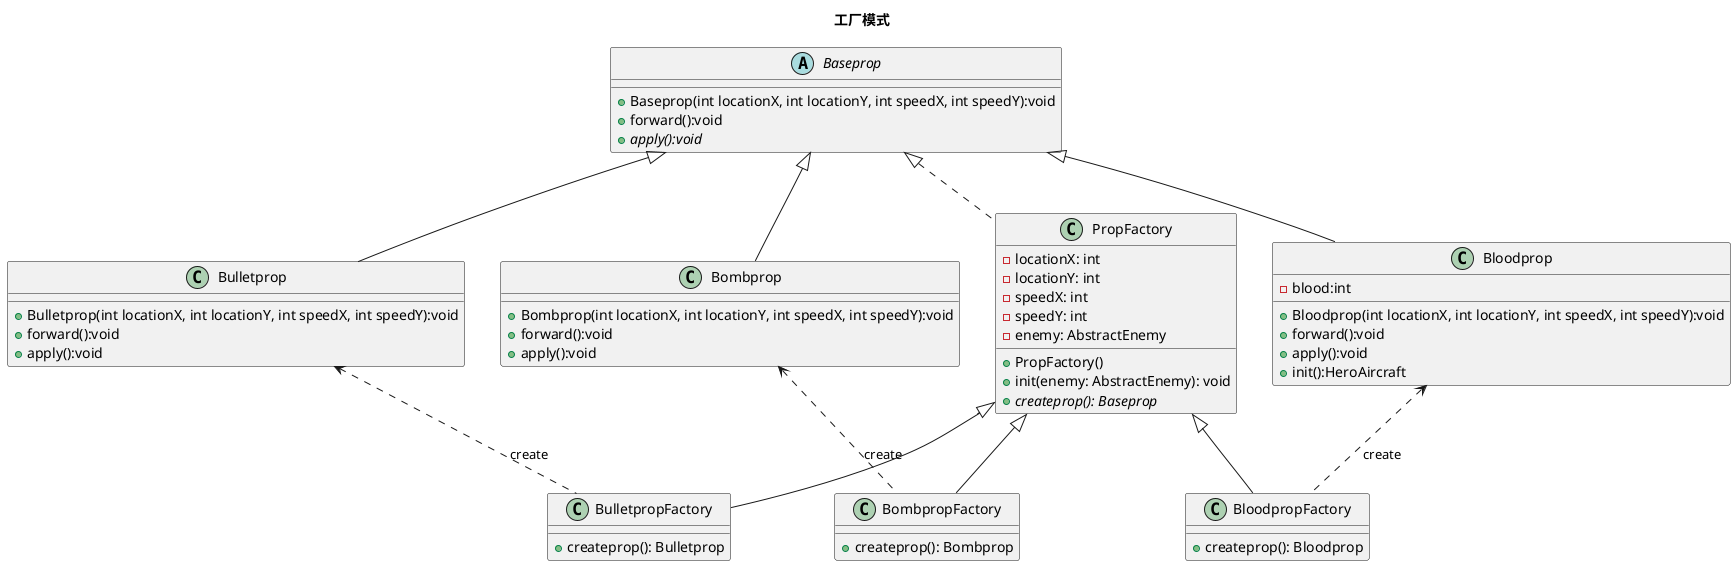 @startuml
'https://plantuml.com/class-diagram
title 工厂模式
'class HeroAircraft {
'    - shootNum:int
'    - power:int
'    - direction:int
'    -{static}instance:HeroAircraft
'    - HeroAircraft(int locationX, int locationY, int speedX, int speedY, int hp)
'    + forward():void
'    + shoot():List<BaseBullet>
'    +getinstance(int locationX, int locationY, int speedX, int speedY, int hp);
'}


class PropFactory {
    - locationX: int
    - locationY: int
    - speedX: int
    - speedY: int
    - enemy: AbstractEnemy

    + PropFactory()
    + init(enemy: AbstractEnemy): void
    {abstract} + createprop(): Baseprop
}
class BulletpropFactory {
    + createprop(): Bulletprop
}
class BloodpropFactory {
    + createprop(): Bloodprop
}
class BombpropFactory {
    + createprop(): Bombprop
}
abstract class Baseprop {
+Baseprop(int locationX, int locationY, int speedX, int speedY):void
+forward():void
+{abstract}apply():void
}


class Bloodprop {
- blood:int
+Bloodprop(int locationX, int locationY, int speedX, int speedY):void
+forward():void
+apply():void
+init():HeroAircraft
}

class  Bombprop {
+ Bombprop(int locationX, int locationY, int speedX, int speedY):void
+forward():void
+apply():void
}


class  Bulletprop  {
+  Bulletprop(int locationX, int locationY, int speedX, int speedY):void
+forward():void
+apply():void
}

PropFactory <|-- BulletpropFactory
PropFactory <|-- BombpropFactory
PropFactory <|-- BloodpropFactory
Baseprop <|.. PropFactory
Baseprop <|-- Bulletprop
Baseprop <|-- Bombprop
Baseprop <|-- Bloodprop
Bloodprop <.. BloodpropFactory:create
Bombprop <.. BombpropFactory:create
Bulletprop <.. BulletpropFactory:create








@enduml